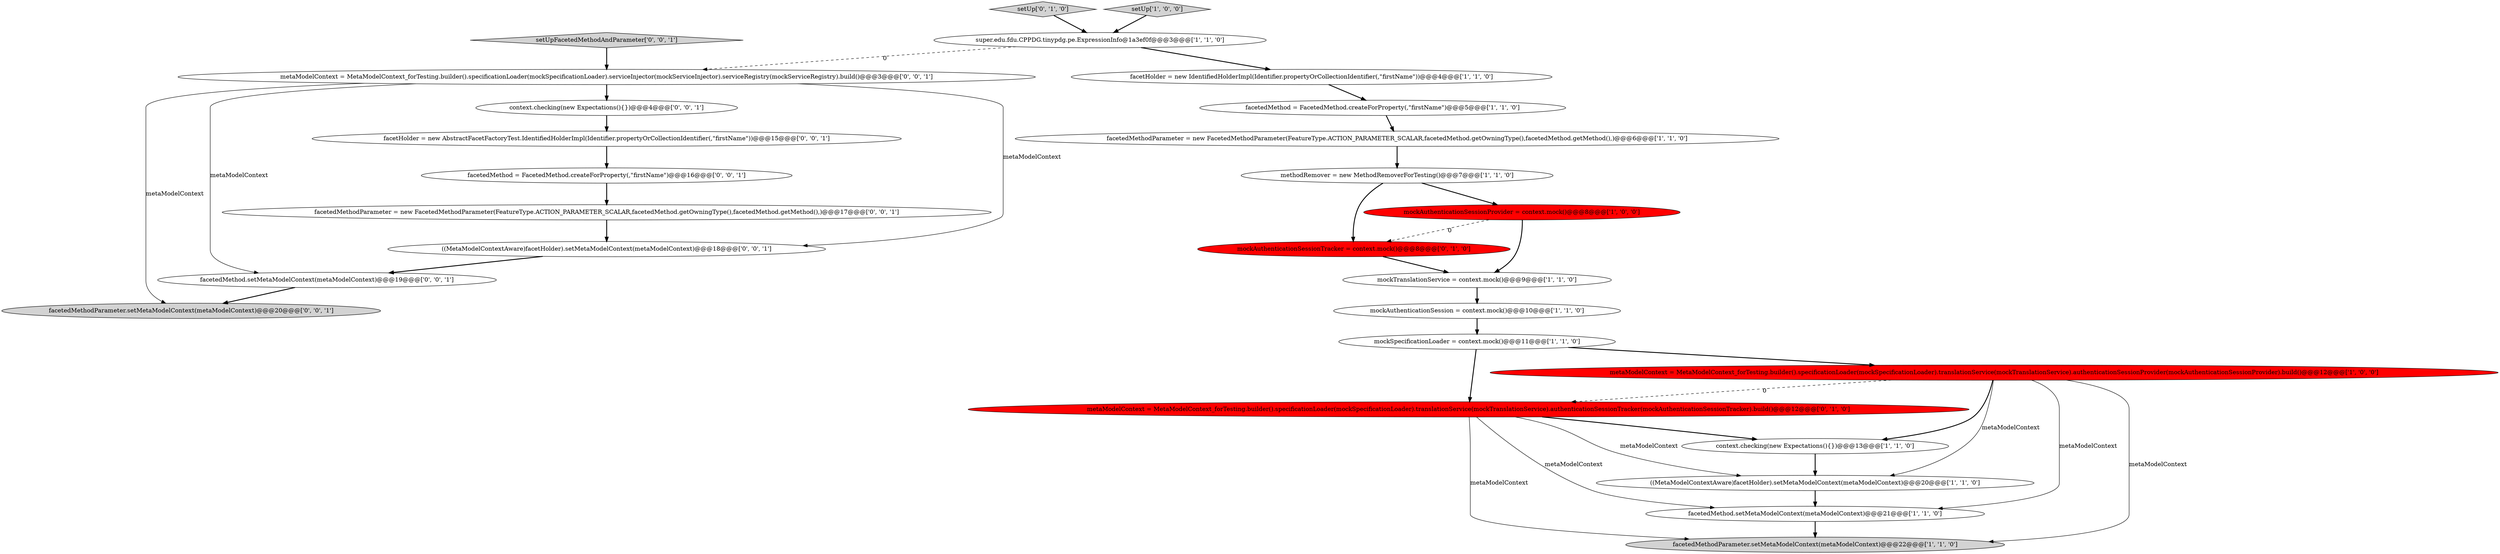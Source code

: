 digraph {
15 [style = filled, label = "setUp['0', '1', '0']", fillcolor = lightgray, shape = diamond image = "AAA0AAABBB2BBB"];
17 [style = filled, label = "metaModelContext = MetaModelContext_forTesting.builder().specificationLoader(mockSpecificationLoader).translationService(mockTranslationService).authenticationSessionTracker(mockAuthenticationSessionTracker).build()@@@12@@@['0', '1', '0']", fillcolor = red, shape = ellipse image = "AAA1AAABBB2BBB"];
21 [style = filled, label = "facetedMethodParameter = new FacetedMethodParameter(FeatureType.ACTION_PARAMETER_SCALAR,facetedMethod.getOwningType(),facetedMethod.getMethod(),)@@@17@@@['0', '0', '1']", fillcolor = white, shape = ellipse image = "AAA0AAABBB3BBB"];
14 [style = filled, label = "context.checking(new Expectations(){})@@@13@@@['1', '1', '0']", fillcolor = white, shape = ellipse image = "AAA0AAABBB1BBB"];
23 [style = filled, label = "context.checking(new Expectations(){})@@@4@@@['0', '0', '1']", fillcolor = white, shape = ellipse image = "AAA0AAABBB3BBB"];
18 [style = filled, label = "metaModelContext = MetaModelContext_forTesting.builder().specificationLoader(mockSpecificationLoader).serviceInjector(mockServiceInjector).serviceRegistry(mockServiceRegistry).build()@@@3@@@['0', '0', '1']", fillcolor = white, shape = ellipse image = "AAA0AAABBB3BBB"];
25 [style = filled, label = "facetedMethod.setMetaModelContext(metaModelContext)@@@19@@@['0', '0', '1']", fillcolor = white, shape = ellipse image = "AAA0AAABBB3BBB"];
2 [style = filled, label = "setUp['1', '0', '0']", fillcolor = lightgray, shape = diamond image = "AAA0AAABBB1BBB"];
4 [style = filled, label = "((MetaModelContextAware)facetHolder).setMetaModelContext(metaModelContext)@@@20@@@['1', '1', '0']", fillcolor = white, shape = ellipse image = "AAA0AAABBB1BBB"];
3 [style = filled, label = "mockAuthenticationSession = context.mock()@@@10@@@['1', '1', '0']", fillcolor = white, shape = ellipse image = "AAA0AAABBB1BBB"];
24 [style = filled, label = "setUpFacetedMethodAndParameter['0', '0', '1']", fillcolor = lightgray, shape = diamond image = "AAA0AAABBB3BBB"];
13 [style = filled, label = "facetHolder = new IdentifiedHolderImpl(Identifier.propertyOrCollectionIdentifier(,\"firstName\"))@@@4@@@['1', '1', '0']", fillcolor = white, shape = ellipse image = "AAA0AAABBB1BBB"];
8 [style = filled, label = "super.edu.fdu.CPPDG.tinypdg.pe.ExpressionInfo@1a3ef0f@@@3@@@['1', '1', '0']", fillcolor = white, shape = ellipse image = "AAA0AAABBB1BBB"];
9 [style = filled, label = "mockSpecificationLoader = context.mock()@@@11@@@['1', '1', '0']", fillcolor = white, shape = ellipse image = "AAA0AAABBB1BBB"];
26 [style = filled, label = "facetedMethod = FacetedMethod.createForProperty(,\"firstName\")@@@16@@@['0', '0', '1']", fillcolor = white, shape = ellipse image = "AAA0AAABBB3BBB"];
5 [style = filled, label = "facetedMethod = FacetedMethod.createForProperty(,\"firstName\")@@@5@@@['1', '1', '0']", fillcolor = white, shape = ellipse image = "AAA0AAABBB1BBB"];
19 [style = filled, label = "((MetaModelContextAware)facetHolder).setMetaModelContext(metaModelContext)@@@18@@@['0', '0', '1']", fillcolor = white, shape = ellipse image = "AAA0AAABBB3BBB"];
7 [style = filled, label = "facetedMethodParameter = new FacetedMethodParameter(FeatureType.ACTION_PARAMETER_SCALAR,facetedMethod.getOwningType(),facetedMethod.getMethod(),)@@@6@@@['1', '1', '0']", fillcolor = white, shape = ellipse image = "AAA0AAABBB1BBB"];
6 [style = filled, label = "mockTranslationService = context.mock()@@@9@@@['1', '1', '0']", fillcolor = white, shape = ellipse image = "AAA0AAABBB1BBB"];
16 [style = filled, label = "mockAuthenticationSessionTracker = context.mock()@@@8@@@['0', '1', '0']", fillcolor = red, shape = ellipse image = "AAA1AAABBB2BBB"];
22 [style = filled, label = "facetedMethodParameter.setMetaModelContext(metaModelContext)@@@20@@@['0', '0', '1']", fillcolor = lightgray, shape = ellipse image = "AAA0AAABBB3BBB"];
11 [style = filled, label = "facetedMethod.setMetaModelContext(metaModelContext)@@@21@@@['1', '1', '0']", fillcolor = white, shape = ellipse image = "AAA0AAABBB1BBB"];
10 [style = filled, label = "methodRemover = new MethodRemoverForTesting()@@@7@@@['1', '1', '0']", fillcolor = white, shape = ellipse image = "AAA0AAABBB1BBB"];
20 [style = filled, label = "facetHolder = new AbstractFacetFactoryTest.IdentifiedHolderImpl(Identifier.propertyOrCollectionIdentifier(,\"firstName\"))@@@15@@@['0', '0', '1']", fillcolor = white, shape = ellipse image = "AAA0AAABBB3BBB"];
0 [style = filled, label = "metaModelContext = MetaModelContext_forTesting.builder().specificationLoader(mockSpecificationLoader).translationService(mockTranslationService).authenticationSessionProvider(mockAuthenticationSessionProvider).build()@@@12@@@['1', '0', '0']", fillcolor = red, shape = ellipse image = "AAA1AAABBB1BBB"];
12 [style = filled, label = "facetedMethodParameter.setMetaModelContext(metaModelContext)@@@22@@@['1', '1', '0']", fillcolor = lightgray, shape = ellipse image = "AAA0AAABBB1BBB"];
1 [style = filled, label = "mockAuthenticationSessionProvider = context.mock()@@@8@@@['1', '0', '0']", fillcolor = red, shape = ellipse image = "AAA1AAABBB1BBB"];
6->3 [style = bold, label=""];
0->11 [style = solid, label="metaModelContext"];
23->20 [style = bold, label=""];
9->0 [style = bold, label=""];
18->23 [style = bold, label=""];
21->19 [style = bold, label=""];
25->22 [style = bold, label=""];
17->12 [style = solid, label="metaModelContext"];
7->10 [style = bold, label=""];
20->26 [style = bold, label=""];
0->12 [style = solid, label="metaModelContext"];
16->6 [style = bold, label=""];
0->4 [style = solid, label="metaModelContext"];
9->17 [style = bold, label=""];
11->12 [style = bold, label=""];
24->18 [style = bold, label=""];
0->17 [style = dashed, label="0"];
19->25 [style = bold, label=""];
26->21 [style = bold, label=""];
17->11 [style = solid, label="metaModelContext"];
3->9 [style = bold, label=""];
0->14 [style = bold, label=""];
1->6 [style = bold, label=""];
10->16 [style = bold, label=""];
17->14 [style = bold, label=""];
1->16 [style = dashed, label="0"];
18->22 [style = solid, label="metaModelContext"];
13->5 [style = bold, label=""];
5->7 [style = bold, label=""];
8->18 [style = dashed, label="0"];
18->19 [style = solid, label="metaModelContext"];
18->25 [style = solid, label="metaModelContext"];
4->11 [style = bold, label=""];
10->1 [style = bold, label=""];
15->8 [style = bold, label=""];
17->4 [style = solid, label="metaModelContext"];
8->13 [style = bold, label=""];
2->8 [style = bold, label=""];
14->4 [style = bold, label=""];
}
